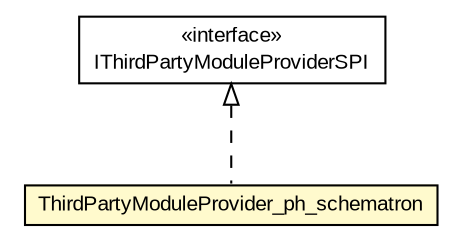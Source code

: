 #!/usr/local/bin/dot
#
# Class diagram 
# Generated by UMLGraph version 5.1 (http://www.umlgraph.org/)
#

digraph G {
	edge [fontname="arial",fontsize=10,labelfontname="arial",labelfontsize=10];
	node [fontname="arial",fontsize=10,shape=plaintext];
	nodesep=0.25;
	ranksep=0.5;
	// com.helger.schematron.config.ThirdPartyModuleProvider_ph_schematron
	c3533 [label=<<table title="com.helger.schematron.config.ThirdPartyModuleProvider_ph_schematron" border="0" cellborder="1" cellspacing="0" cellpadding="2" port="p" bgcolor="lemonChiffon" href="./ThirdPartyModuleProvider_ph_schematron.html">
		<tr><td><table border="0" cellspacing="0" cellpadding="1">
<tr><td align="center" balign="center"> ThirdPartyModuleProvider_ph_schematron </td></tr>
		</table></td></tr>
		</table>>, fontname="arial", fontcolor="black", fontsize=10.0];
	//com.helger.schematron.config.ThirdPartyModuleProvider_ph_schematron implements com.helger.commons.thirdparty.IThirdPartyModuleProviderSPI
	c3647:p -> c3533:p [dir=back,arrowtail=empty,style=dashed];
	// com.helger.commons.thirdparty.IThirdPartyModuleProviderSPI
	c3647 [label=<<table title="com.helger.commons.thirdparty.IThirdPartyModuleProviderSPI" border="0" cellborder="1" cellspacing="0" cellpadding="2" port="p">
		<tr><td><table border="0" cellspacing="0" cellpadding="1">
<tr><td align="center" balign="center"> &#171;interface&#187; </td></tr>
<tr><td align="center" balign="center"> IThirdPartyModuleProviderSPI </td></tr>
		</table></td></tr>
		</table>>, fontname="arial", fontcolor="black", fontsize=10.0];
}

